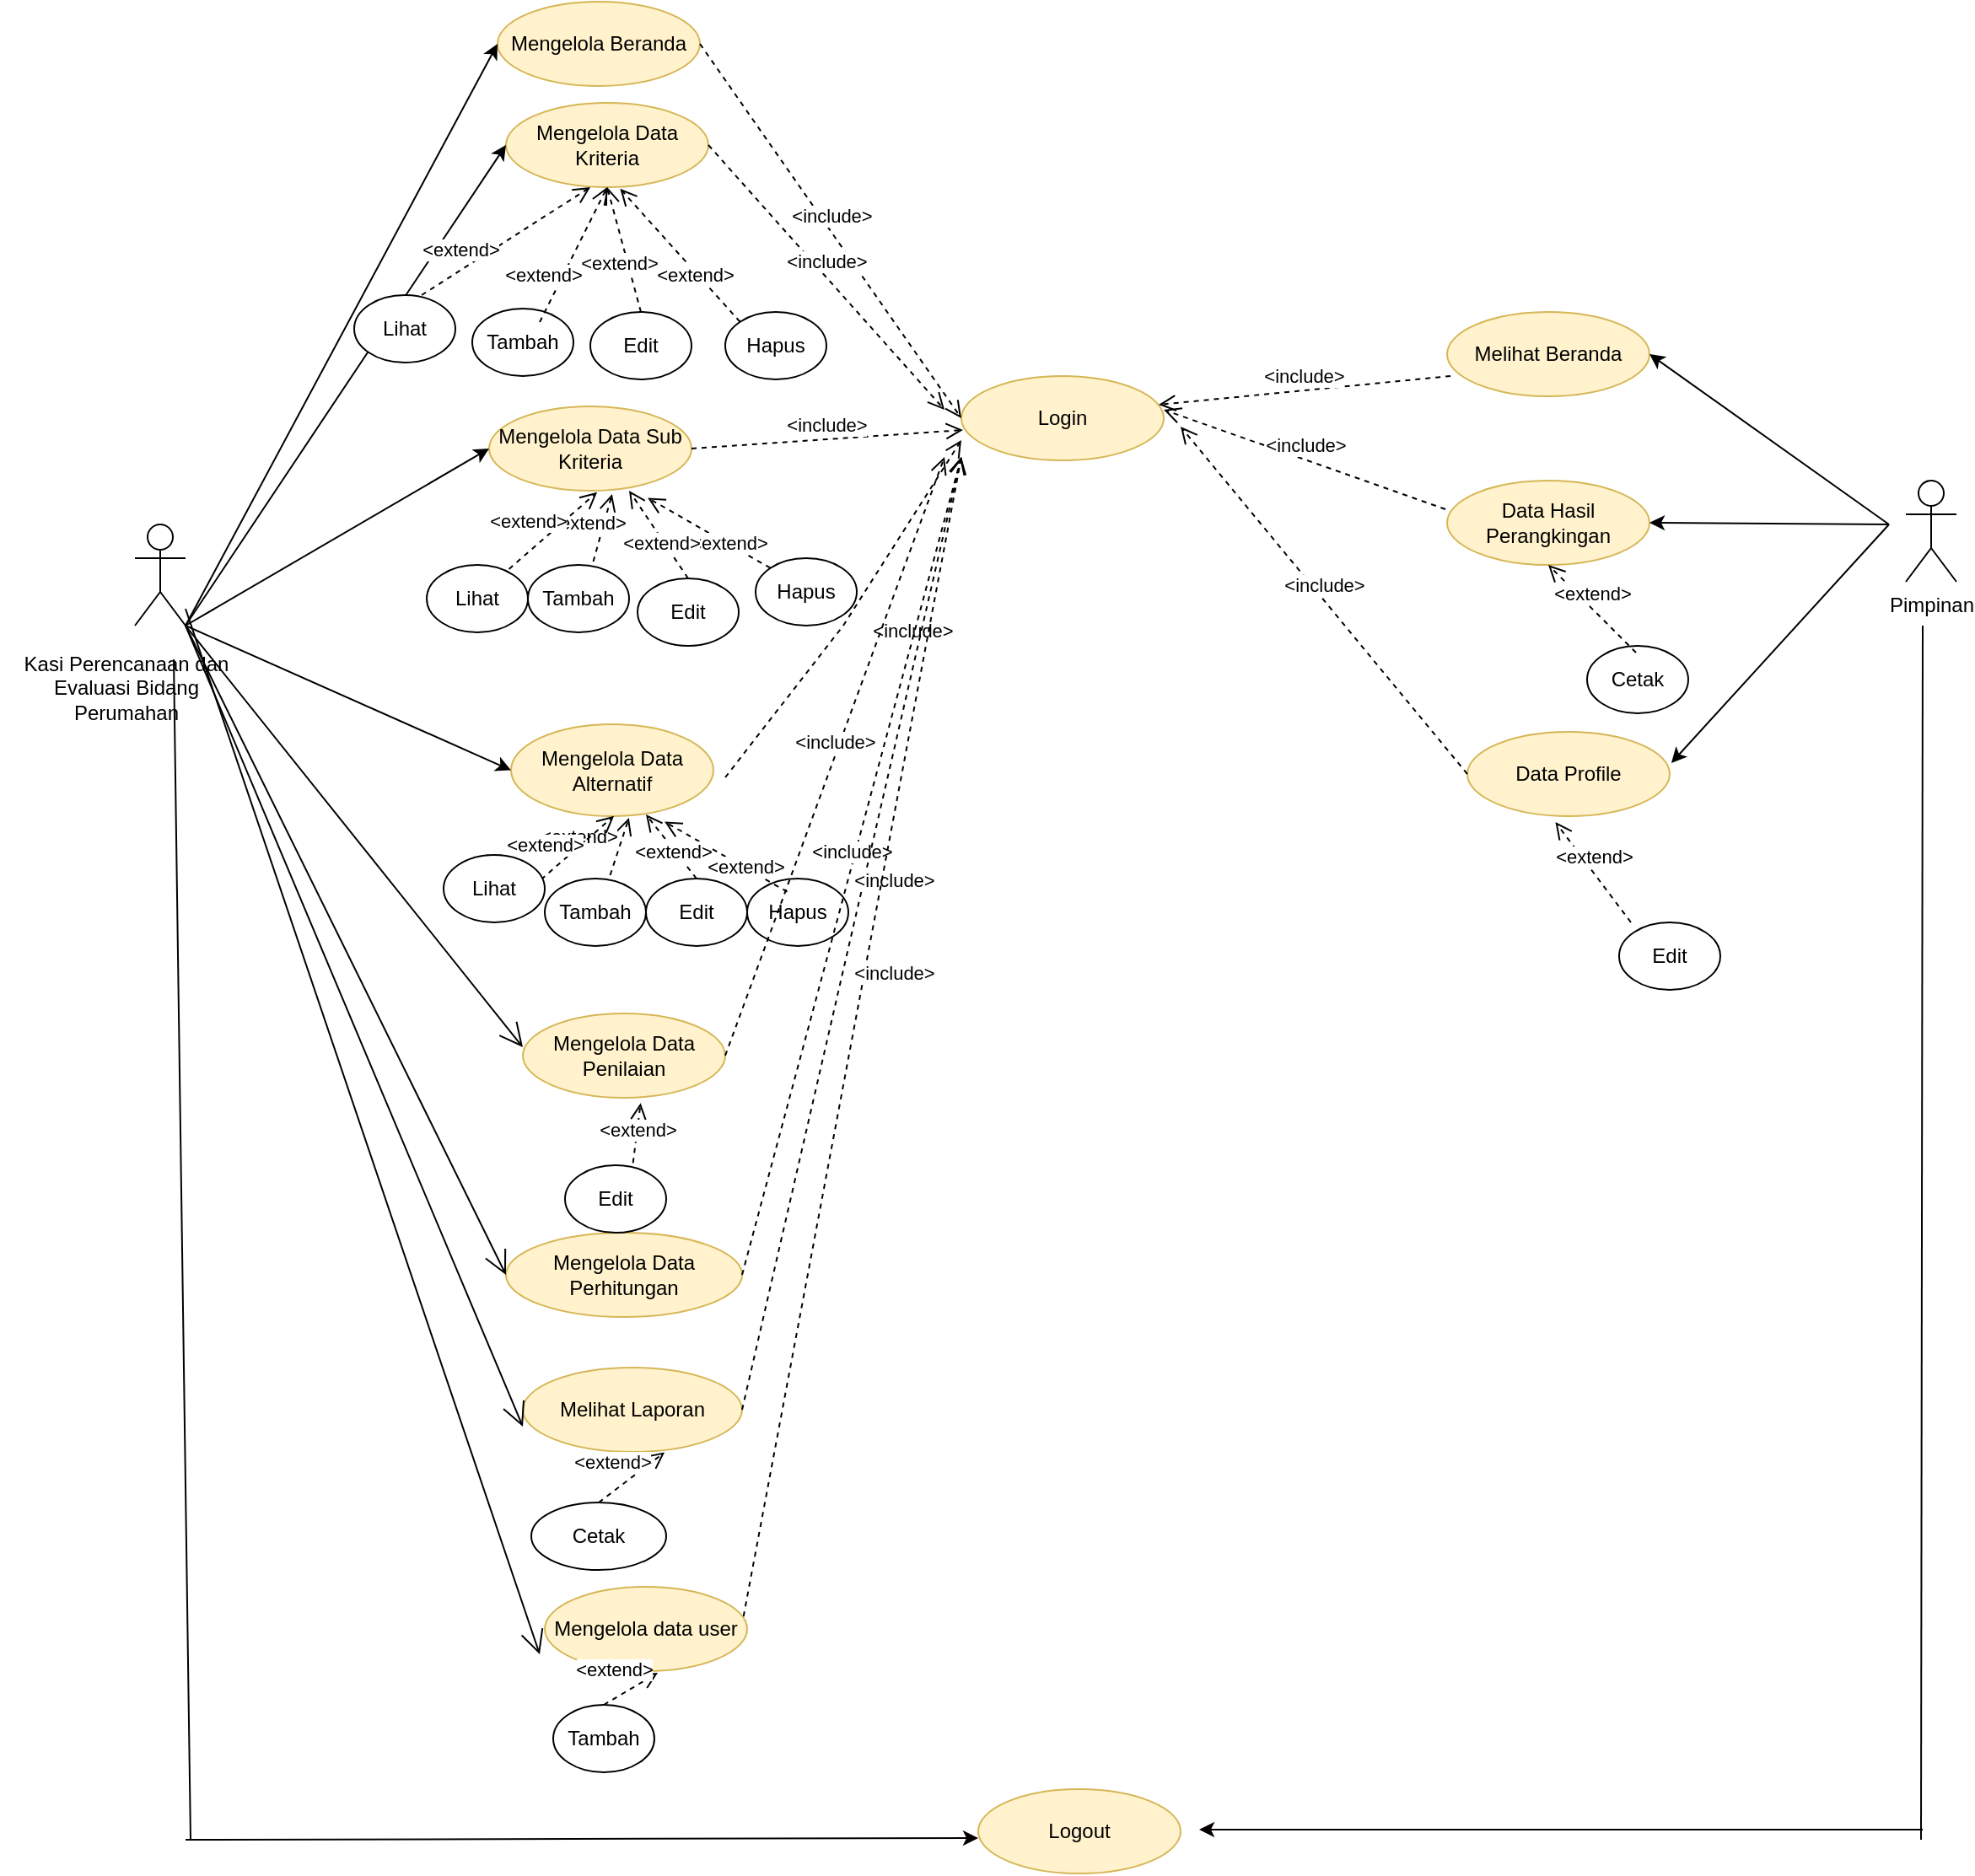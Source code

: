 <mxfile version="20.8.3" type="device"><diagram id="o3J2M_rPhWmYaatJ6xyN" name="Halaman-1"><mxGraphModel dx="3056" dy="895" grid="1" gridSize="10" guides="1" tooltips="1" connect="1" arrows="1" fold="1" page="1" pageScale="1" pageWidth="1169" pageHeight="827" math="0" shadow="0"><root><mxCell id="0"/><mxCell id="1" parent="0"/><mxCell id="N0unKjzok_5HwVpuWFDf-1" value="" style="shape=umlActor;verticalLabelPosition=bottom;verticalAlign=top;html=1;outlineConnect=0;" vertex="1" parent="1"><mxGeometry x="-30" y="320" width="30" height="60" as="geometry"/></mxCell><mxCell id="N0unKjzok_5HwVpuWFDf-2" value="Mengelola Beranda" style="ellipse;whiteSpace=wrap;html=1;fillColor=#fff2cc;strokeColor=#d6b656;" vertex="1" parent="1"><mxGeometry x="185" y="10" width="120" height="50" as="geometry"/></mxCell><mxCell id="N0unKjzok_5HwVpuWFDf-3" value="Mengelola Data Kriteria" style="ellipse;whiteSpace=wrap;html=1;fillColor=#fff2cc;strokeColor=#d6b656;" vertex="1" parent="1"><mxGeometry x="190" y="70" width="120" height="50" as="geometry"/></mxCell><mxCell id="N0unKjzok_5HwVpuWFDf-4" value="Mengelola Data Alternatif" style="ellipse;whiteSpace=wrap;html=1;fillColor=#fff2cc;strokeColor=#d6b656;" vertex="1" parent="1"><mxGeometry x="193" y="438.5" width="120" height="54.5" as="geometry"/></mxCell><mxCell id="N0unKjzok_5HwVpuWFDf-5" value="Mengelola Data Sub Kriteria" style="ellipse;whiteSpace=wrap;html=1;fillColor=#fff2cc;strokeColor=#d6b656;" vertex="1" parent="1"><mxGeometry x="180" y="250" width="120" height="50" as="geometry"/></mxCell><mxCell id="N0unKjzok_5HwVpuWFDf-6" value="Login" style="ellipse;whiteSpace=wrap;html=1;fillColor=#fff2cc;strokeColor=#d6b656;" vertex="1" parent="1"><mxGeometry x="460" y="232" width="120" height="50" as="geometry"/></mxCell><mxCell id="N0unKjzok_5HwVpuWFDf-7" value="Melihat Beranda" style="ellipse;whiteSpace=wrap;html=1;fillColor=#fff2cc;strokeColor=#d6b656;" vertex="1" parent="1"><mxGeometry x="748" y="194" width="120" height="50" as="geometry"/></mxCell><mxCell id="N0unKjzok_5HwVpuWFDf-8" value="Data Hasil Perangkingan" style="ellipse;whiteSpace=wrap;html=1;fillColor=#fff2cc;strokeColor=#d6b656;" vertex="1" parent="1"><mxGeometry x="748" y="294" width="120" height="50" as="geometry"/></mxCell><mxCell id="N0unKjzok_5HwVpuWFDf-9" value="Pimpinan" style="shape=umlActor;verticalLabelPosition=bottom;verticalAlign=top;html=1;outlineConnect=0;" vertex="1" parent="1"><mxGeometry x="1020" y="294" width="30" height="60" as="geometry"/></mxCell><mxCell id="N0unKjzok_5HwVpuWFDf-10" value="" style="endArrow=classic;html=1;rounded=0;entryX=0;entryY=0.5;entryDx=0;entryDy=0;exitX=1;exitY=1;exitDx=0;exitDy=0;exitPerimeter=0;" edge="1" parent="1" source="N0unKjzok_5HwVpuWFDf-1" target="N0unKjzok_5HwVpuWFDf-2"><mxGeometry width="50" height="50" relative="1" as="geometry"><mxPoint x="50" y="250" as="sourcePoint"/><mxPoint x="440" y="208" as="targetPoint"/></mxGeometry></mxCell><mxCell id="N0unKjzok_5HwVpuWFDf-11" value="" style="endArrow=classic;html=1;rounded=0;entryX=0;entryY=0.5;entryDx=0;entryDy=0;" edge="1" parent="1" target="N0unKjzok_5HwVpuWFDf-4"><mxGeometry width="50" height="50" relative="1" as="geometry"><mxPoint y="380" as="sourcePoint"/><mxPoint x="180" y="400" as="targetPoint"/></mxGeometry></mxCell><mxCell id="N0unKjzok_5HwVpuWFDf-12" value="" style="endArrow=classic;html=1;rounded=0;entryX=0;entryY=0.5;entryDx=0;entryDy=0;" edge="1" parent="1" target="N0unKjzok_5HwVpuWFDf-3"><mxGeometry width="50" height="50" relative="1" as="geometry"><mxPoint y="380" as="sourcePoint"/><mxPoint x="180" y="262" as="targetPoint"/></mxGeometry></mxCell><mxCell id="N0unKjzok_5HwVpuWFDf-13" value="" style="endArrow=classic;html=1;rounded=0;entryX=0;entryY=0.5;entryDx=0;entryDy=0;" edge="1" parent="1" target="N0unKjzok_5HwVpuWFDf-5"><mxGeometry width="50" height="50" relative="1" as="geometry"><mxPoint y="380" as="sourcePoint"/><mxPoint x="440" y="262" as="targetPoint"/></mxGeometry></mxCell><mxCell id="N0unKjzok_5HwVpuWFDf-14" value="&amp;lt;include&amp;gt;" style="html=1;verticalAlign=bottom;endArrow=open;dashed=1;endSize=8;rounded=0;exitX=1;exitY=0.5;exitDx=0;exitDy=0;entryX=0;entryY=0.5;entryDx=0;entryDy=0;" edge="1" parent="1" source="N0unKjzok_5HwVpuWFDf-2" target="N0unKjzok_5HwVpuWFDf-6"><mxGeometry relative="1" as="geometry"><mxPoint x="301" y="71" as="sourcePoint"/><mxPoint x="458" y="202" as="targetPoint"/></mxGeometry></mxCell><mxCell id="N0unKjzok_5HwVpuWFDf-15" value="&amp;lt;include&amp;gt;" style="html=1;verticalAlign=bottom;endArrow=open;dashed=1;endSize=8;rounded=0;exitX=1;exitY=0.5;exitDx=0;exitDy=0;entryX=0.008;entryY=0.64;entryDx=0;entryDy=0;entryPerimeter=0;" edge="1" parent="1" source="N0unKjzok_5HwVpuWFDf-5" target="N0unKjzok_5HwVpuWFDf-6"><mxGeometry relative="1" as="geometry"><mxPoint x="321" y="145" as="sourcePoint"/><mxPoint x="480" y="277" as="targetPoint"/></mxGeometry></mxCell><mxCell id="N0unKjzok_5HwVpuWFDf-16" value="&amp;lt;include&amp;gt;" style="html=1;verticalAlign=bottom;endArrow=open;dashed=1;endSize=8;rounded=0;exitX=1;exitY=0.5;exitDx=0;exitDy=0;" edge="1" parent="1" source="N0unKjzok_5HwVpuWFDf-3"><mxGeometry relative="1" as="geometry"><mxPoint x="341" y="165" as="sourcePoint"/><mxPoint x="450" y="252" as="targetPoint"/></mxGeometry></mxCell><mxCell id="N0unKjzok_5HwVpuWFDf-17" value="&amp;lt;include&amp;gt;" style="html=1;verticalAlign=bottom;endArrow=open;dashed=1;endSize=8;rounded=0;" edge="1" parent="1"><mxGeometry x="0.03" y="-41" relative="1" as="geometry"><mxPoint x="320" y="470" as="sourcePoint"/><mxPoint x="460" y="270" as="targetPoint"/><Array as="points"><mxPoint x="390" y="380"/></Array><mxPoint as="offset"/></mxGeometry></mxCell><mxCell id="N0unKjzok_5HwVpuWFDf-18" value="&amp;lt;include&amp;gt;" style="html=1;verticalAlign=bottom;endArrow=open;dashed=1;endSize=8;rounded=0;exitX=0.017;exitY=0.76;exitDx=0;exitDy=0;exitPerimeter=0;entryX=0.975;entryY=0.34;entryDx=0;entryDy=0;entryPerimeter=0;" edge="1" parent="1" source="N0unKjzok_5HwVpuWFDf-7" target="N0unKjzok_5HwVpuWFDf-6"><mxGeometry relative="1" as="geometry"><mxPoint x="311" y="135" as="sourcePoint"/><mxPoint x="470" y="267" as="targetPoint"/></mxGeometry></mxCell><mxCell id="N0unKjzok_5HwVpuWFDf-19" value="&amp;lt;include&amp;gt;" style="html=1;verticalAlign=bottom;endArrow=open;dashed=1;endSize=8;rounded=0;entryX=1;entryY=0.4;entryDx=0;entryDy=0;entryPerimeter=0;exitX=-0.008;exitY=0.34;exitDx=0;exitDy=0;exitPerimeter=0;" edge="1" parent="1" source="N0unKjzok_5HwVpuWFDf-8" target="N0unKjzok_5HwVpuWFDf-6"><mxGeometry relative="1" as="geometry"><mxPoint x="740" y="372" as="sourcePoint"/><mxPoint x="587" y="259" as="targetPoint"/></mxGeometry></mxCell><mxCell id="N0unKjzok_5HwVpuWFDf-20" value="" style="endArrow=classic;html=1;rounded=0;entryX=1;entryY=0.5;entryDx=0;entryDy=0;" edge="1" parent="1" target="N0unKjzok_5HwVpuWFDf-7"><mxGeometry width="50" height="50" relative="1" as="geometry"><mxPoint x="1010" y="320" as="sourcePoint"/><mxPoint x="770" y="242" as="targetPoint"/></mxGeometry></mxCell><mxCell id="N0unKjzok_5HwVpuWFDf-21" value="" style="endArrow=classic;html=1;rounded=0;entryX=1;entryY=0.5;entryDx=0;entryDy=0;" edge="1" parent="1" target="N0unKjzok_5HwVpuWFDf-8"><mxGeometry width="50" height="50" relative="1" as="geometry"><mxPoint x="1010" y="320" as="sourcePoint"/><mxPoint x="870" y="392" as="targetPoint"/></mxGeometry></mxCell><mxCell id="N0unKjzok_5HwVpuWFDf-22" value="Mengelola Data Penilaian" style="ellipse;whiteSpace=wrap;html=1;fillColor=#fff2cc;strokeColor=#d6b656;" vertex="1" parent="1"><mxGeometry x="200" y="610" width="120" height="50" as="geometry"/></mxCell><mxCell id="N0unKjzok_5HwVpuWFDf-23" value="Mengelola Data Perhitungan" style="ellipse;whiteSpace=wrap;html=1;fillColor=#fff2cc;strokeColor=#d6b656;" vertex="1" parent="1"><mxGeometry x="190" y="740" width="140" height="50" as="geometry"/></mxCell><mxCell id="N0unKjzok_5HwVpuWFDf-24" value="Melihat Laporan" style="ellipse;whiteSpace=wrap;html=1;fillColor=#fff2cc;strokeColor=#d6b656;" vertex="1" parent="1"><mxGeometry x="200" y="820" width="130" height="50" as="geometry"/></mxCell><mxCell id="N0unKjzok_5HwVpuWFDf-25" value="Logout" style="ellipse;whiteSpace=wrap;html=1;fillColor=#fff2cc;strokeColor=#d6b656;" vertex="1" parent="1"><mxGeometry x="470" y="1070" width="120" height="50" as="geometry"/></mxCell><mxCell id="N0unKjzok_5HwVpuWFDf-26" value="" style="endArrow=none;html=1;rounded=0;strokeColor=#050000;" edge="1" parent="1"><mxGeometry width="50" height="50" relative="1" as="geometry"><mxPoint x="3" y="1100" as="sourcePoint"/><mxPoint x="-7" y="400" as="targetPoint"/></mxGeometry></mxCell><mxCell id="N0unKjzok_5HwVpuWFDf-27" value="" style="endArrow=classic;html=1;rounded=0;strokeColor=#050000;" edge="1" parent="1"><mxGeometry width="50" height="50" relative="1" as="geometry"><mxPoint y="1100" as="sourcePoint"/><mxPoint x="470" y="1099" as="targetPoint"/></mxGeometry></mxCell><mxCell id="N0unKjzok_5HwVpuWFDf-28" value="" style="endArrow=none;html=1;rounded=0;strokeColor=#050000;" edge="1" parent="1"><mxGeometry width="50" height="50" relative="1" as="geometry"><mxPoint x="1029" y="1100" as="sourcePoint"/><mxPoint x="1030" y="380" as="targetPoint"/></mxGeometry></mxCell><mxCell id="N0unKjzok_5HwVpuWFDf-29" value="" style="endArrow=classic;html=1;rounded=0;strokeColor=#050000;" edge="1" parent="1"><mxGeometry width="50" height="50" relative="1" as="geometry"><mxPoint x="1030" y="1094" as="sourcePoint"/><mxPoint x="601" y="1094" as="targetPoint"/></mxGeometry></mxCell><mxCell id="N0unKjzok_5HwVpuWFDf-30" value="Data Profile" style="ellipse;whiteSpace=wrap;html=1;fillColor=#fff2cc;strokeColor=#d6b656;" vertex="1" parent="1"><mxGeometry x="760" y="443" width="120" height="50" as="geometry"/></mxCell><mxCell id="N0unKjzok_5HwVpuWFDf-31" value="&amp;lt;include&amp;gt;" style="html=1;verticalAlign=bottom;endArrow=open;dashed=1;endSize=8;rounded=0;entryX=1;entryY=0.4;entryDx=0;entryDy=0;entryPerimeter=0;exitX=0;exitY=0.5;exitDx=0;exitDy=0;" edge="1" parent="1" source="N0unKjzok_5HwVpuWFDf-30"><mxGeometry relative="1" as="geometry"><mxPoint x="740" y="454" as="sourcePoint"/><mxPoint x="590" y="262" as="targetPoint"/></mxGeometry></mxCell><mxCell id="N0unKjzok_5HwVpuWFDf-32" value="" style="endArrow=classic;html=1;rounded=0;entryX=1.008;entryY=0.369;entryDx=0;entryDy=0;entryPerimeter=0;" edge="1" parent="1" target="N0unKjzok_5HwVpuWFDf-30"><mxGeometry width="50" height="50" relative="1" as="geometry"><mxPoint x="1010" y="320" as="sourcePoint"/><mxPoint x="870" y="394" as="targetPoint"/></mxGeometry></mxCell><mxCell id="N0unKjzok_5HwVpuWFDf-33" value="Tambah" style="ellipse;whiteSpace=wrap;html=1;" vertex="1" parent="1"><mxGeometry x="170" y="192" width="60" height="40" as="geometry"/></mxCell><mxCell id="N0unKjzok_5HwVpuWFDf-34" value="Edit" style="ellipse;whiteSpace=wrap;html=1;" vertex="1" parent="1"><mxGeometry x="240" y="194" width="60" height="40" as="geometry"/></mxCell><mxCell id="N0unKjzok_5HwVpuWFDf-35" value="Hapus" style="ellipse;whiteSpace=wrap;html=1;" vertex="1" parent="1"><mxGeometry x="320" y="194" width="60" height="40" as="geometry"/></mxCell><mxCell id="N0unKjzok_5HwVpuWFDf-36" value="Lihat" style="ellipse;whiteSpace=wrap;html=1;" vertex="1" parent="1"><mxGeometry x="100" y="184" width="60" height="40" as="geometry"/></mxCell><mxCell id="N0unKjzok_5HwVpuWFDf-37" value="Hapus" style="ellipse;whiteSpace=wrap;html=1;" vertex="1" parent="1"><mxGeometry x="338" y="340" width="60" height="40" as="geometry"/></mxCell><mxCell id="N0unKjzok_5HwVpuWFDf-38" value="Edit" style="ellipse;whiteSpace=wrap;html=1;" vertex="1" parent="1"><mxGeometry x="268" y="352" width="60" height="40" as="geometry"/></mxCell><mxCell id="N0unKjzok_5HwVpuWFDf-39" value="Tambah" style="ellipse;whiteSpace=wrap;html=1;" vertex="1" parent="1"><mxGeometry x="203" y="344" width="60" height="40" as="geometry"/></mxCell><mxCell id="N0unKjzok_5HwVpuWFDf-40" value="Lihat" style="ellipse;whiteSpace=wrap;html=1;" vertex="1" parent="1"><mxGeometry x="143" y="344" width="60" height="40" as="geometry"/></mxCell><mxCell id="N0unKjzok_5HwVpuWFDf-41" value="Hapus" style="ellipse;whiteSpace=wrap;html=1;" vertex="1" parent="1"><mxGeometry x="333" y="530" width="60" height="40" as="geometry"/></mxCell><mxCell id="N0unKjzok_5HwVpuWFDf-42" value="Edit" style="ellipse;whiteSpace=wrap;html=1;" vertex="1" parent="1"><mxGeometry x="225" y="700" width="60" height="40" as="geometry"/></mxCell><mxCell id="N0unKjzok_5HwVpuWFDf-43" value="Cetak" style="ellipse;whiteSpace=wrap;html=1;" vertex="1" parent="1"><mxGeometry x="205" y="900" width="80" height="40" as="geometry"/></mxCell><mxCell id="N0unKjzok_5HwVpuWFDf-44" value="Tambah" style="ellipse;whiteSpace=wrap;html=1;" vertex="1" parent="1"><mxGeometry x="218" y="1020" width="60" height="40" as="geometry"/></mxCell><mxCell id="N0unKjzok_5HwVpuWFDf-45" value="Cetak" style="ellipse;whiteSpace=wrap;html=1;" vertex="1" parent="1"><mxGeometry x="831" y="392" width="60" height="40" as="geometry"/></mxCell><mxCell id="N0unKjzok_5HwVpuWFDf-46" value="Edit" style="ellipse;whiteSpace=wrap;html=1;" vertex="1" parent="1"><mxGeometry x="850" y="556" width="60" height="40" as="geometry"/></mxCell><mxCell id="N0unKjzok_5HwVpuWFDf-47" value="&amp;lt;extend&amp;gt;" style="html=1;verticalAlign=bottom;endArrow=open;dashed=1;endSize=8;rounded=0;entryX=0.377;entryY=1.071;entryDx=0;entryDy=0;entryPerimeter=0;" edge="1" parent="1"><mxGeometry relative="1" as="geometry"><mxPoint x="857" y="556" as="sourcePoint"/><mxPoint x="812.24" y="496.55" as="targetPoint"/><Array as="points"/></mxGeometry></mxCell><mxCell id="N0unKjzok_5HwVpuWFDf-48" value="&amp;lt;extend&amp;gt;" style="html=1;verticalAlign=bottom;endArrow=open;dashed=1;endSize=8;rounded=0;entryX=0.5;entryY=1;entryDx=0;entryDy=0;" edge="1" parent="1" target="N0unKjzok_5HwVpuWFDf-8"><mxGeometry relative="1" as="geometry"><mxPoint x="860" y="396" as="sourcePoint"/><mxPoint x="803.24" y="329.55" as="targetPoint"/><Array as="points"/></mxGeometry></mxCell><mxCell id="N0unKjzok_5HwVpuWFDf-49" value="&amp;lt;extend&amp;gt;" style="html=1;verticalAlign=bottom;endArrow=open;dashed=1;endSize=8;rounded=0;exitX=0;exitY=0;exitDx=0;exitDy=0;entryX=0.564;entryY=1.018;entryDx=0;entryDy=0;entryPerimeter=0;" edge="1" parent="1" source="N0unKjzok_5HwVpuWFDf-35" target="N0unKjzok_5HwVpuWFDf-3"><mxGeometry x="-0.398" y="7" relative="1" as="geometry"><mxPoint x="682" y="468" as="sourcePoint"/><mxPoint x="260" y="130" as="targetPoint"/><Array as="points"/><mxPoint as="offset"/></mxGeometry></mxCell><mxCell id="N0unKjzok_5HwVpuWFDf-50" value="&amp;lt;extend&amp;gt;" style="html=1;verticalAlign=bottom;endArrow=open;dashed=1;endSize=8;rounded=0;exitX=0.667;exitY=0;exitDx=0;exitDy=0;exitPerimeter=0;entryX=0.417;entryY=1;entryDx=0;entryDy=0;entryPerimeter=0;" edge="1" parent="1" source="N0unKjzok_5HwVpuWFDf-36" target="N0unKjzok_5HwVpuWFDf-3"><mxGeometry x="-0.501" y="3" relative="1" as="geometry"><mxPoint x="328.787" y="229.858" as="sourcePoint"/><mxPoint x="282.13" y="191.298" as="targetPoint"/><Array as="points"/><mxPoint as="offset"/></mxGeometry></mxCell><mxCell id="N0unKjzok_5HwVpuWFDf-51" value="&amp;lt;extend&amp;gt;" style="html=1;verticalAlign=bottom;endArrow=open;dashed=1;endSize=8;rounded=0;" edge="1" parent="1"><mxGeometry x="-0.608" y="7" relative="1" as="geometry"><mxPoint x="210" y="200" as="sourcePoint"/><mxPoint x="250" y="120" as="targetPoint"/><Array as="points"/><mxPoint as="offset"/></mxGeometry></mxCell><mxCell id="N0unKjzok_5HwVpuWFDf-52" value="&amp;lt;extend&amp;gt;" style="html=1;verticalAlign=bottom;endArrow=open;dashed=1;endSize=8;rounded=0;exitX=0.5;exitY=0;exitDx=0;exitDy=0;entryX=0.5;entryY=1;entryDx=0;entryDy=0;" edge="1" parent="1" source="N0unKjzok_5HwVpuWFDf-34" target="N0unKjzok_5HwVpuWFDf-3"><mxGeometry x="-0.398" y="7" relative="1" as="geometry"><mxPoint x="328.787" y="229.858" as="sourcePoint"/><mxPoint x="250" y="191" as="targetPoint"/><Array as="points"/><mxPoint as="offset"/></mxGeometry></mxCell><mxCell id="N0unKjzok_5HwVpuWFDf-53" value="&amp;lt;extend&amp;gt;" style="html=1;verticalAlign=bottom;endArrow=open;dashed=1;endSize=8;rounded=0;exitX=0;exitY=0;exitDx=0;exitDy=0;entryX=0.592;entryY=1.085;entryDx=0;entryDy=0;entryPerimeter=0;" edge="1" parent="1" source="N0unKjzok_5HwVpuWFDf-37"><mxGeometry x="-0.398" y="7" relative="1" as="geometry"><mxPoint x="361.787" y="377.858" as="sourcePoint"/><mxPoint x="274.04" y="304.25" as="targetPoint"/><Array as="points"/><mxPoint as="offset"/></mxGeometry></mxCell><mxCell id="N0unKjzok_5HwVpuWFDf-54" value="&amp;lt;extend&amp;gt;" style="html=1;verticalAlign=bottom;endArrow=open;dashed=1;endSize=8;rounded=0;exitX=0.646;exitY=-0.05;exitDx=0;exitDy=0;exitPerimeter=0;entryX=0.416;entryY=1.04;entryDx=0;entryDy=0;entryPerimeter=0;" edge="1" parent="1" source="N0unKjzok_5HwVpuWFDf-39"><mxGeometry x="-0.398" y="7" relative="1" as="geometry"><mxPoint x="371.787" y="219.858" as="sourcePoint"/><mxPoint x="252.92" y="302" as="targetPoint"/><Array as="points"/><mxPoint as="offset"/></mxGeometry></mxCell><mxCell id="N0unKjzok_5HwVpuWFDf-55" value="&amp;lt;extend&amp;gt;" style="html=1;verticalAlign=bottom;endArrow=open;dashed=1;endSize=8;rounded=0;exitX=0.98;exitY=0.161;exitDx=0;exitDy=0;exitPerimeter=0;entryX=0.342;entryY=1.018;entryDx=0;entryDy=0;entryPerimeter=0;" edge="1" parent="1"><mxGeometry x="-0.398" y="7" relative="1" as="geometry"><mxPoint x="191.8" y="346.44" as="sourcePoint"/><mxPoint x="244.04" y="300.9" as="targetPoint"/><Array as="points"/><mxPoint as="offset"/></mxGeometry></mxCell><mxCell id="N0unKjzok_5HwVpuWFDf-56" value="&amp;lt;extend&amp;gt;" style="html=1;verticalAlign=bottom;endArrow=open;dashed=1;endSize=8;rounded=0;exitX=0.5;exitY=0;exitDx=0;exitDy=0;entryX=0.5;entryY=1;entryDx=0;entryDy=0;" edge="1" parent="1" source="N0unKjzok_5HwVpuWFDf-38"><mxGeometry x="-0.398" y="7" relative="1" as="geometry"><mxPoint x="241.76" y="352" as="sourcePoint"/><mxPoint x="263" y="300" as="targetPoint"/><Array as="points"/><mxPoint as="offset"/></mxGeometry></mxCell><mxCell id="N0unKjzok_5HwVpuWFDf-57" value="Edit" style="ellipse;whiteSpace=wrap;html=1;" vertex="1" parent="1"><mxGeometry x="273" y="530" width="60" height="40" as="geometry"/></mxCell><mxCell id="N0unKjzok_5HwVpuWFDf-58" value="Tambah" style="ellipse;whiteSpace=wrap;html=1;" vertex="1" parent="1"><mxGeometry x="213" y="530" width="60" height="40" as="geometry"/></mxCell><mxCell id="N0unKjzok_5HwVpuWFDf-59" value="&amp;lt;extend&amp;gt;" style="html=1;verticalAlign=bottom;endArrow=open;dashed=1;endSize=8;rounded=0;exitX=0;exitY=0;exitDx=0;exitDy=0;entryX=0.592;entryY=1.085;entryDx=0;entryDy=0;entryPerimeter=0;" edge="1" parent="1"><mxGeometry x="-0.398" y="7" relative="1" as="geometry"><mxPoint x="356.787" y="537.858" as="sourcePoint"/><mxPoint x="284.04" y="496.25" as="targetPoint"/><Array as="points"/><mxPoint as="offset"/></mxGeometry></mxCell><mxCell id="N0unKjzok_5HwVpuWFDf-60" value="&amp;lt;extend&amp;gt;" style="html=1;verticalAlign=bottom;endArrow=open;dashed=1;endSize=8;rounded=0;exitX=0.646;exitY=-0.05;exitDx=0;exitDy=0;exitPerimeter=0;entryX=0.416;entryY=1.04;entryDx=0;entryDy=0;entryPerimeter=0;" edge="1" parent="1" source="N0unKjzok_5HwVpuWFDf-58"><mxGeometry x="-0.593" y="22" relative="1" as="geometry"><mxPoint x="381.787" y="411.858" as="sourcePoint"/><mxPoint x="262.92" y="494" as="targetPoint"/><Array as="points"/><mxPoint as="offset"/></mxGeometry></mxCell><mxCell id="N0unKjzok_5HwVpuWFDf-61" value="&amp;lt;extend&amp;gt;" style="html=1;verticalAlign=bottom;endArrow=open;dashed=1;endSize=8;rounded=0;exitX=0.98;exitY=0.161;exitDx=0;exitDy=0;exitPerimeter=0;entryX=0.342;entryY=1.018;entryDx=0;entryDy=0;entryPerimeter=0;" edge="1" parent="1"><mxGeometry x="-0.398" y="7" relative="1" as="geometry"><mxPoint x="201.8" y="538.44" as="sourcePoint"/><mxPoint x="254.04" y="492.9" as="targetPoint"/><Array as="points"/><mxPoint as="offset"/></mxGeometry></mxCell><mxCell id="N0unKjzok_5HwVpuWFDf-62" value="&amp;lt;extend&amp;gt;" style="html=1;verticalAlign=bottom;endArrow=open;dashed=1;endSize=8;rounded=0;exitX=0.5;exitY=0;exitDx=0;exitDy=0;entryX=0.5;entryY=1;entryDx=0;entryDy=0;" edge="1" parent="1" source="N0unKjzok_5HwVpuWFDf-57"><mxGeometry x="-0.398" y="7" relative="1" as="geometry"><mxPoint x="251.76" y="544" as="sourcePoint"/><mxPoint x="273" y="492" as="targetPoint"/><Array as="points"/><mxPoint as="offset"/></mxGeometry></mxCell><mxCell id="N0unKjzok_5HwVpuWFDf-63" value="Lihat" style="ellipse;whiteSpace=wrap;html=1;" vertex="1" parent="1"><mxGeometry x="153" y="516" width="60" height="40" as="geometry"/></mxCell><mxCell id="N0unKjzok_5HwVpuWFDf-64" value="" style="endArrow=open;endFill=1;endSize=12;html=1;rounded=0;" edge="1" parent="1"><mxGeometry width="160" relative="1" as="geometry"><mxPoint y="380" as="sourcePoint"/><mxPoint x="200" y="630" as="targetPoint"/></mxGeometry></mxCell><mxCell id="N0unKjzok_5HwVpuWFDf-65" value="&amp;lt;include&amp;gt;" style="html=1;verticalAlign=bottom;endArrow=open;dashed=1;endSize=8;rounded=0;exitX=1;exitY=0.5;exitDx=0;exitDy=0;" edge="1" parent="1" source="N0unKjzok_5HwVpuWFDf-22"><mxGeometry relative="1" as="geometry"><mxPoint x="770" y="478" as="sourcePoint"/><mxPoint x="450" y="280" as="targetPoint"/></mxGeometry></mxCell><mxCell id="N0unKjzok_5HwVpuWFDf-66" value="&amp;lt;include&amp;gt;" style="html=1;verticalAlign=bottom;endArrow=open;dashed=1;endSize=8;rounded=0;exitX=1;exitY=0.5;exitDx=0;exitDy=0;" edge="1" parent="1" source="N0unKjzok_5HwVpuWFDf-23"><mxGeometry relative="1" as="geometry"><mxPoint x="330" y="645" as="sourcePoint"/><mxPoint x="460" y="280" as="targetPoint"/></mxGeometry></mxCell><mxCell id="N0unKjzok_5HwVpuWFDf-67" value="&amp;lt;extend&amp;gt;" style="html=1;verticalAlign=bottom;endArrow=open;dashed=1;endSize=8;rounded=0;exitX=0.672;exitY=-0.033;exitDx=0;exitDy=0;exitPerimeter=0;entryX=0.582;entryY=1.062;entryDx=0;entryDy=0;entryPerimeter=0;" edge="1" parent="1" source="N0unKjzok_5HwVpuWFDf-42" target="N0unKjzok_5HwVpuWFDf-22"><mxGeometry x="-0.397" y="-1" relative="1" as="geometry"><mxPoint x="310" y="690" as="sourcePoint"/><mxPoint x="260" y="670" as="targetPoint"/><Array as="points"/><mxPoint as="offset"/></mxGeometry></mxCell><mxCell id="N0unKjzok_5HwVpuWFDf-68" value="&amp;lt;extend&amp;gt;" style="html=1;verticalAlign=bottom;endArrow=open;dashed=1;endSize=8;rounded=0;entryX=0.592;entryY=1.085;entryDx=0;entryDy=0;entryPerimeter=0;exitX=0.5;exitY=0;exitDx=0;exitDy=0;" edge="1" parent="1" source="N0unKjzok_5HwVpuWFDf-43"><mxGeometry x="-0.398" y="7" relative="1" as="geometry"><mxPoint x="320" y="900" as="sourcePoint"/><mxPoint x="284.04" y="870.25" as="targetPoint"/><Array as="points"/><mxPoint as="offset"/></mxGeometry></mxCell><mxCell id="N0unKjzok_5HwVpuWFDf-69" value="Mengelola data user" style="ellipse;whiteSpace=wrap;html=1;fillColor=#fff2cc;strokeColor=#d6b656;" vertex="1" parent="1"><mxGeometry x="213" y="950" width="120" height="50" as="geometry"/></mxCell><mxCell id="N0unKjzok_5HwVpuWFDf-70" value="&amp;lt;extend&amp;gt;" style="html=1;verticalAlign=bottom;endArrow=open;dashed=1;endSize=8;rounded=0;exitX=0.5;exitY=0;exitDx=0;exitDy=0;" edge="1" parent="1" source="N0unKjzok_5HwVpuWFDf-44"><mxGeometry x="-0.398" y="7" relative="1" as="geometry"><mxPoint x="329" y="1031" as="sourcePoint"/><mxPoint x="280" y="1001" as="targetPoint"/><Array as="points"/><mxPoint as="offset"/></mxGeometry></mxCell><mxCell id="N0unKjzok_5HwVpuWFDf-71" value="&amp;lt;include&amp;gt;" style="html=1;verticalAlign=bottom;endArrow=open;dashed=1;endSize=8;rounded=0;exitX=1;exitY=0.5;exitDx=0;exitDy=0;" edge="1" parent="1" source="N0unKjzok_5HwVpuWFDf-24"><mxGeometry x="0.095" y="-19" relative="1" as="geometry"><mxPoint x="348" y="785" as="sourcePoint"/><mxPoint x="460" y="280" as="targetPoint"/><mxPoint as="offset"/></mxGeometry></mxCell><mxCell id="N0unKjzok_5HwVpuWFDf-72" value="" style="endArrow=open;endFill=1;endSize=12;html=1;rounded=0;entryX=0;entryY=0.5;entryDx=0;entryDy=0;exitX=1;exitY=1;exitDx=0;exitDy=0;exitPerimeter=0;" edge="1" parent="1" source="N0unKjzok_5HwVpuWFDf-1" target="N0unKjzok_5HwVpuWFDf-23"><mxGeometry width="160" relative="1" as="geometry"><mxPoint x="40" y="360" as="sourcePoint"/><mxPoint x="190" y="780" as="targetPoint"/></mxGeometry></mxCell><mxCell id="N0unKjzok_5HwVpuWFDf-73" value="" style="endArrow=open;endFill=1;endSize=12;html=1;rounded=0;entryX=0;entryY=0.5;entryDx=0;entryDy=0;" edge="1" parent="1"><mxGeometry width="160" relative="1" as="geometry"><mxPoint y="380" as="sourcePoint"/><mxPoint x="200" y="855" as="targetPoint"/></mxGeometry></mxCell><mxCell id="N0unKjzok_5HwVpuWFDf-74" value="" style="endArrow=open;endFill=1;endSize=12;html=1;rounded=0;" edge="1" parent="1"><mxGeometry width="160" relative="1" as="geometry"><mxPoint y="370" as="sourcePoint"/><mxPoint x="210" y="990" as="targetPoint"/></mxGeometry></mxCell><mxCell id="N0unKjzok_5HwVpuWFDf-75" value="&amp;lt;include&amp;gt;" style="html=1;verticalAlign=bottom;endArrow=open;dashed=1;endSize=8;rounded=0;exitX=0.982;exitY=0.351;exitDx=0;exitDy=0;exitPerimeter=0;" edge="1" parent="1" source="N0unKjzok_5HwVpuWFDf-69"><mxGeometry x="0.095" y="-19" relative="1" as="geometry"><mxPoint x="340" y="855" as="sourcePoint"/><mxPoint x="460" y="280" as="targetPoint"/><mxPoint as="offset"/></mxGeometry></mxCell><mxCell id="N0unKjzok_5HwVpuWFDf-76" value="&lt;span style=&quot;&quot;&gt;Kasi Perencanaan dan&lt;/span&gt;&lt;br style=&quot;border-color: var(--border-color);&quot;&gt;&lt;span style=&quot;&quot;&gt;Evaluasi Bidang Perumahan&lt;/span&gt;" style="text;html=1;strokeColor=none;fillColor=none;align=center;verticalAlign=middle;whiteSpace=wrap;rounded=0;" vertex="1" parent="1"><mxGeometry x="-110" y="402" width="150" height="30" as="geometry"/></mxCell></root></mxGraphModel></diagram></mxfile>